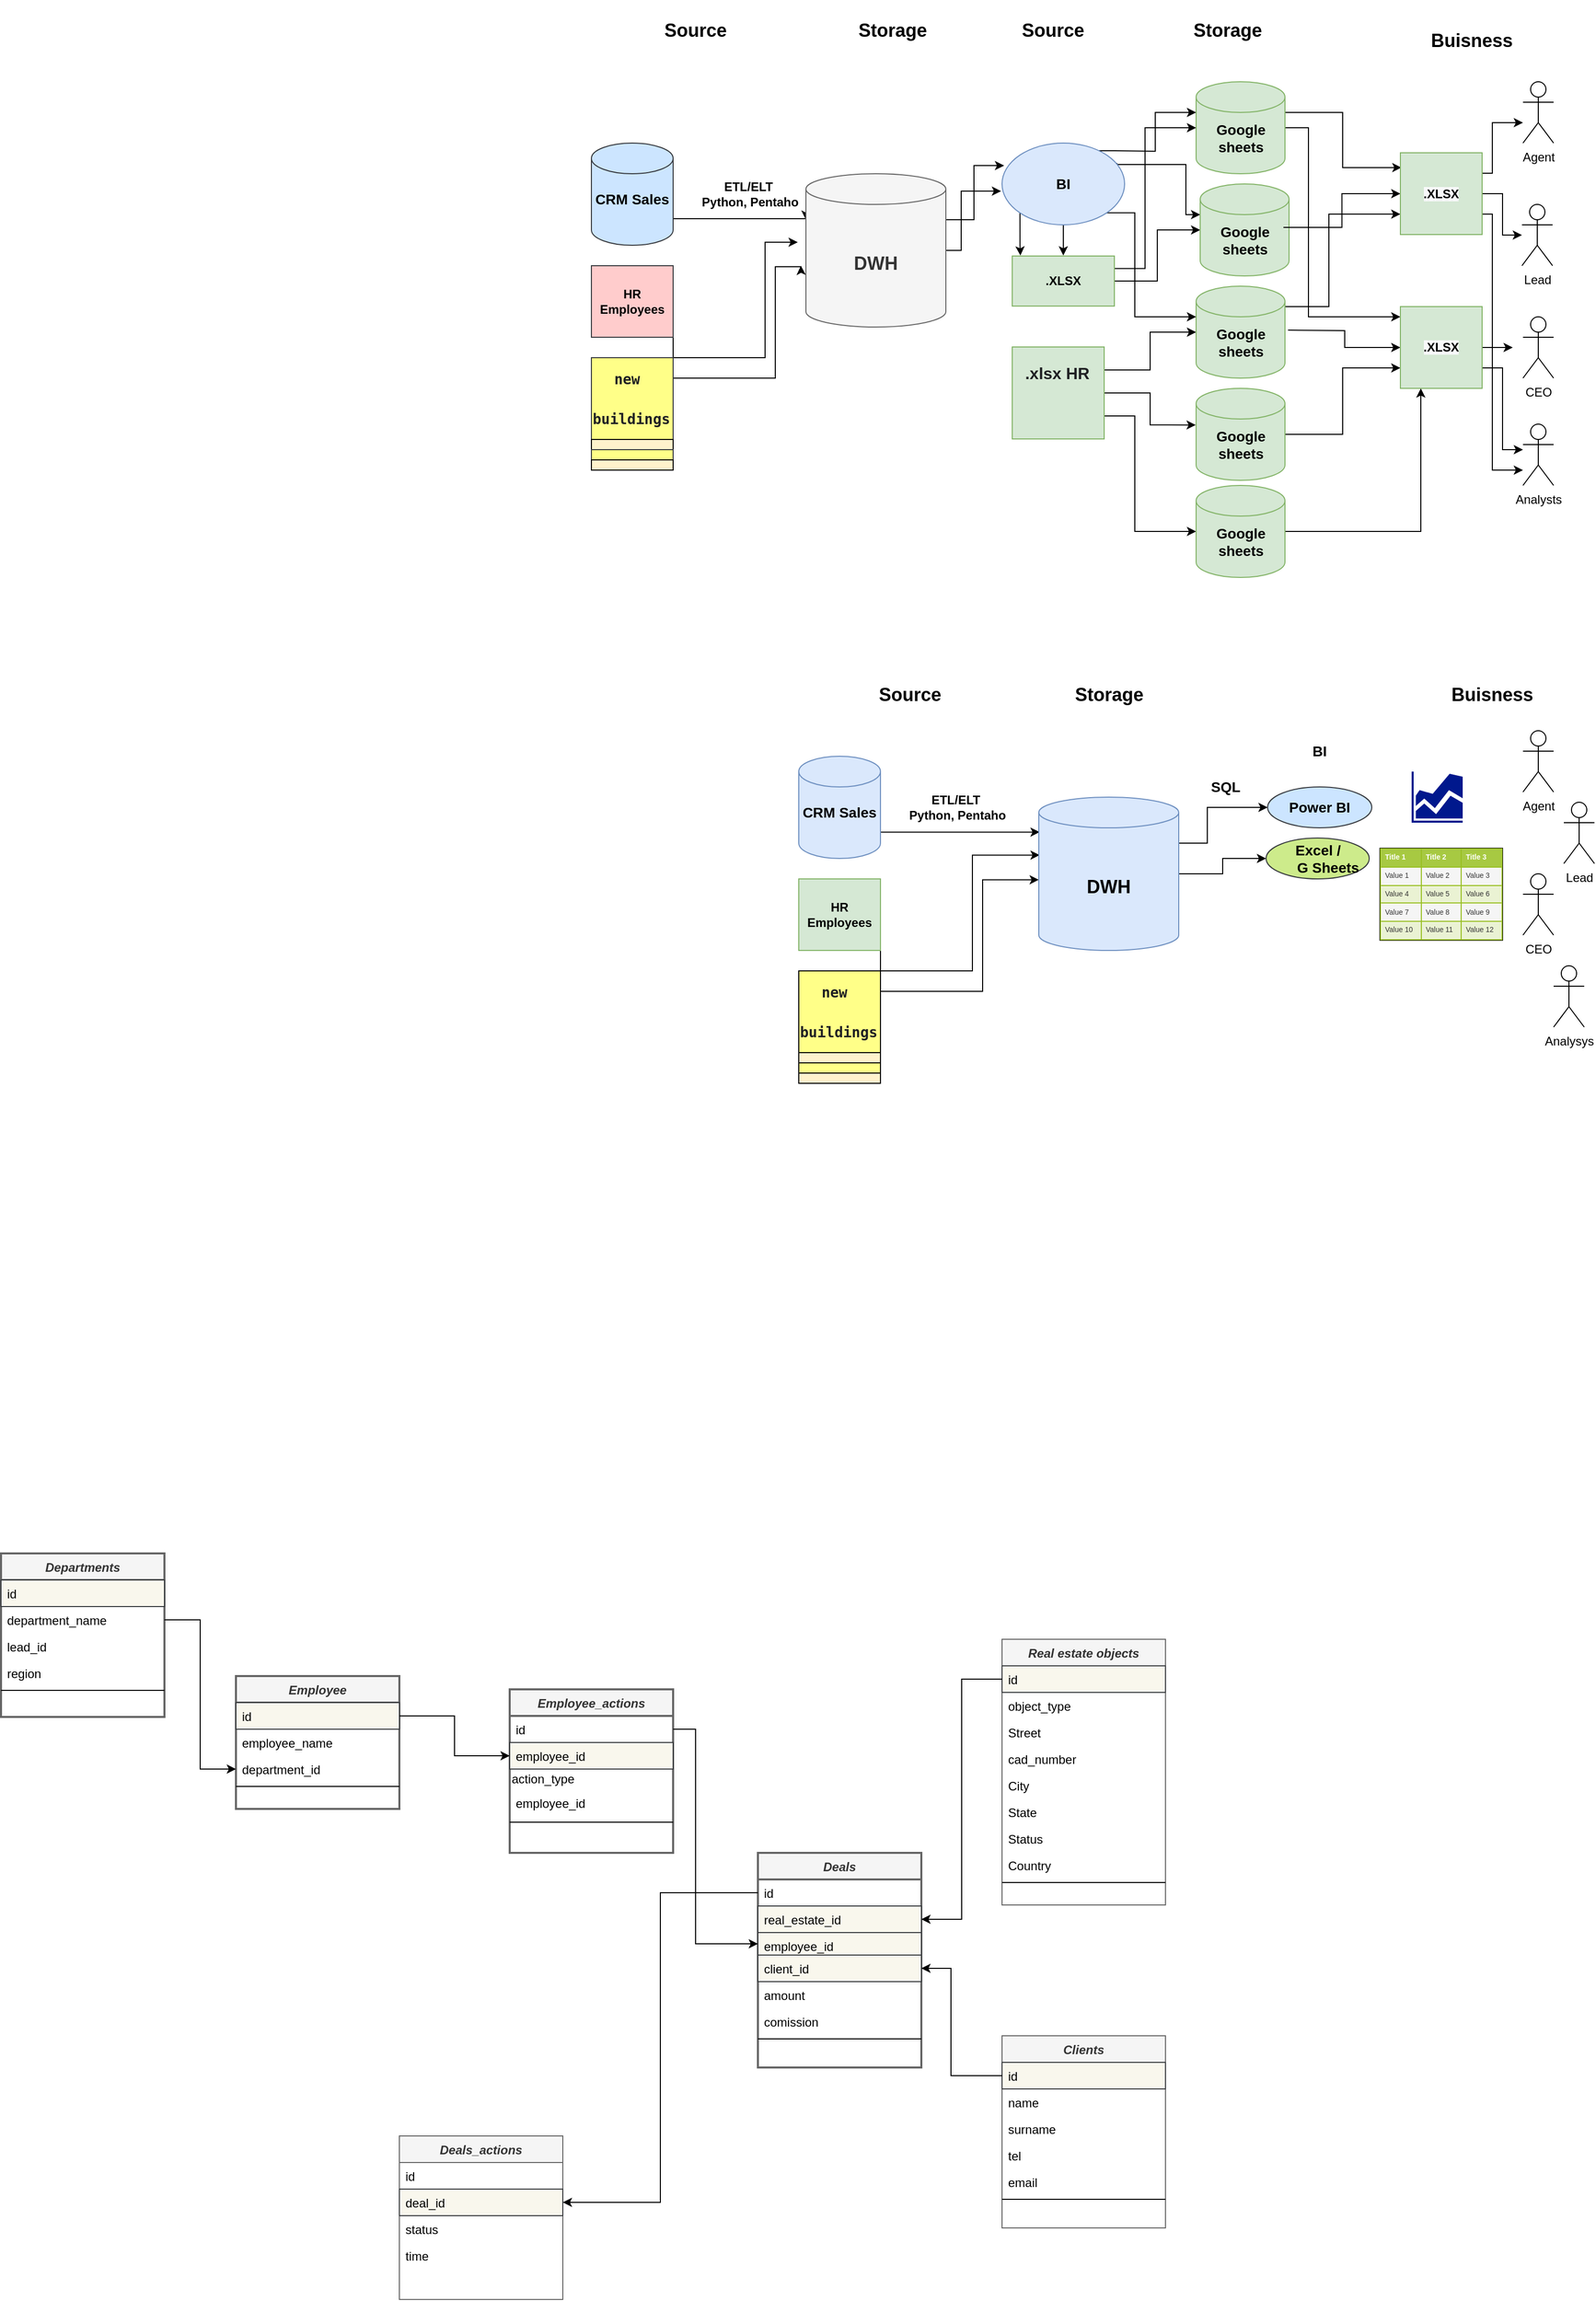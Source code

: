 <mxfile version="14.5.0" type="github">
  <diagram id="C5RBs43oDa-KdzZeNtuy" name="Page-1">
    <mxGraphModel dx="2048" dy="645" grid="1" gridSize="10" guides="1" tooltips="1" connect="1" arrows="1" fold="1" page="1" pageScale="1" pageWidth="827" pageHeight="1169" math="0" shadow="0">
      <root>
        <mxCell id="WIyWlLk6GJQsqaUBKTNV-0" />
        <mxCell id="WIyWlLk6GJQsqaUBKTNV-1" parent="WIyWlLk6GJQsqaUBKTNV-0" />
        <mxCell id="zkfFHV4jXpPFQw0GAbJ--0" value="Deals_actions" style="swimlane;fontStyle=3;align=center;verticalAlign=top;childLayout=stackLayout;horizontal=1;startSize=26;horizontalStack=0;resizeParent=1;resizeLast=0;collapsible=1;marginBottom=0;rounded=0;shadow=0;strokeWidth=1;fillColor=#f5f5f5;strokeColor=#666666;fontColor=#333333;" parent="WIyWlLk6GJQsqaUBKTNV-1" vertex="1">
          <mxGeometry x="-350" y="2110" width="160" height="160" as="geometry">
            <mxRectangle x="230" y="140" width="160" height="26" as="alternateBounds" />
          </mxGeometry>
        </mxCell>
        <mxCell id="zkfFHV4jXpPFQw0GAbJ--1" value="id" style="text;align=left;verticalAlign=top;spacingLeft=4;spacingRight=4;overflow=hidden;rotatable=0;points=[[0,0.5],[1,0.5]];portConstraint=eastwest;" parent="zkfFHV4jXpPFQw0GAbJ--0" vertex="1">
          <mxGeometry y="26" width="160" height="26" as="geometry" />
        </mxCell>
        <mxCell id="oAdYO1nvRudMaTHA6pIa-215" value="deal_id" style="text;align=left;verticalAlign=top;spacingLeft=4;spacingRight=4;overflow=hidden;rotatable=0;points=[[0,0.5],[1,0.5]];portConstraint=eastwest;rounded=0;shadow=0;html=0;fillColor=#f9f7ed;strokeColor=#36393d;" vertex="1" parent="zkfFHV4jXpPFQw0GAbJ--0">
          <mxGeometry y="52" width="160" height="26" as="geometry" />
        </mxCell>
        <mxCell id="oAdYO1nvRudMaTHA6pIa-214" value="status" style="text;align=left;verticalAlign=top;spacingLeft=4;spacingRight=4;overflow=hidden;rotatable=0;points=[[0,0.5],[1,0.5]];portConstraint=eastwest;rounded=0;shadow=0;html=0;" vertex="1" parent="zkfFHV4jXpPFQw0GAbJ--0">
          <mxGeometry y="78" width="160" height="26" as="geometry" />
        </mxCell>
        <mxCell id="oAdYO1nvRudMaTHA6pIa-262" value="time&#xa;" style="text;align=left;verticalAlign=top;spacingLeft=4;spacingRight=4;overflow=hidden;rotatable=0;points=[[0,0.5],[1,0.5]];portConstraint=eastwest;rounded=0;shadow=0;html=0;" vertex="1" parent="zkfFHV4jXpPFQw0GAbJ--0">
          <mxGeometry y="104" width="160" height="26" as="geometry" />
        </mxCell>
        <mxCell id="zkfFHV4jXpPFQw0GAbJ--6" value="Employee" style="swimlane;fontStyle=3;align=center;verticalAlign=top;childLayout=stackLayout;horizontal=1;startSize=26;horizontalStack=0;resizeParent=1;resizeLast=0;collapsible=1;marginBottom=0;rounded=0;shadow=0;strokeWidth=2;fontColor=#333333;fillColor=#f5f5f5;strokeColor=#666666;" parent="WIyWlLk6GJQsqaUBKTNV-1" vertex="1">
          <mxGeometry x="-510" y="1660" width="160" height="130" as="geometry">
            <mxRectangle x="130" y="380" width="160" height="26" as="alternateBounds" />
          </mxGeometry>
        </mxCell>
        <mxCell id="zkfFHV4jXpPFQw0GAbJ--7" value="id" style="text;align=left;verticalAlign=top;spacingLeft=4;spacingRight=4;overflow=hidden;rotatable=0;points=[[0,0.5],[1,0.5]];portConstraint=eastwest;fillColor=#f9f7ed;strokeColor=#36393d;" parent="zkfFHV4jXpPFQw0GAbJ--6" vertex="1">
          <mxGeometry y="26" width="160" height="26" as="geometry" />
        </mxCell>
        <mxCell id="oAdYO1nvRudMaTHA6pIa-188" value="employee_name" style="text;align=left;verticalAlign=top;spacingLeft=4;spacingRight=4;overflow=hidden;rotatable=0;points=[[0,0.5],[1,0.5]];portConstraint=eastwest;rounded=0;shadow=0;html=0;" vertex="1" parent="zkfFHV4jXpPFQw0GAbJ--6">
          <mxGeometry y="52" width="160" height="26" as="geometry" />
        </mxCell>
        <mxCell id="oAdYO1nvRudMaTHA6pIa-190" value="department_id" style="text;align=left;verticalAlign=top;spacingLeft=4;spacingRight=4;overflow=hidden;rotatable=0;points=[[0,0.5],[1,0.5]];portConstraint=eastwest;rounded=0;shadow=0;html=0;" vertex="1" parent="zkfFHV4jXpPFQw0GAbJ--6">
          <mxGeometry y="78" width="160" height="26" as="geometry" />
        </mxCell>
        <mxCell id="zkfFHV4jXpPFQw0GAbJ--9" value="" style="line;html=1;strokeWidth=1;align=left;verticalAlign=middle;spacingTop=-1;spacingLeft=3;spacingRight=3;rotatable=0;labelPosition=right;points=[];portConstraint=eastwest;" parent="zkfFHV4jXpPFQw0GAbJ--6" vertex="1">
          <mxGeometry y="104" width="160" height="8" as="geometry" />
        </mxCell>
        <mxCell id="zkfFHV4jXpPFQw0GAbJ--17" value="Real estate objects" style="swimlane;fontStyle=3;align=center;verticalAlign=top;childLayout=stackLayout;horizontal=1;startSize=26;horizontalStack=0;resizeParent=1;resizeLast=0;collapsible=1;marginBottom=0;rounded=0;shadow=0;strokeWidth=1;fillColor=#f5f5f5;strokeColor=#666666;fontColor=#333333;" parent="WIyWlLk6GJQsqaUBKTNV-1" vertex="1">
          <mxGeometry x="240" y="1624" width="160" height="260" as="geometry">
            <mxRectangle x="550" y="140" width="160" height="26" as="alternateBounds" />
          </mxGeometry>
        </mxCell>
        <mxCell id="oAdYO1nvRudMaTHA6pIa-205" value="id" style="text;align=left;verticalAlign=top;spacingLeft=4;spacingRight=4;overflow=hidden;rotatable=0;points=[[0,0.5],[1,0.5]];portConstraint=eastwest;rounded=0;shadow=0;html=0;fillColor=#f9f7ed;strokeColor=#36393d;" vertex="1" parent="zkfFHV4jXpPFQw0GAbJ--17">
          <mxGeometry y="26" width="160" height="26" as="geometry" />
        </mxCell>
        <mxCell id="oAdYO1nvRudMaTHA6pIa-206" value="object_type" style="text;align=left;verticalAlign=top;spacingLeft=4;spacingRight=4;overflow=hidden;rotatable=0;points=[[0,0.5],[1,0.5]];portConstraint=eastwest;rounded=0;shadow=0;html=0;" vertex="1" parent="zkfFHV4jXpPFQw0GAbJ--17">
          <mxGeometry y="52" width="160" height="26" as="geometry" />
        </mxCell>
        <mxCell id="zkfFHV4jXpPFQw0GAbJ--18" value="Street" style="text;align=left;verticalAlign=top;spacingLeft=4;spacingRight=4;overflow=hidden;rotatable=0;points=[[0,0.5],[1,0.5]];portConstraint=eastwest;" parent="zkfFHV4jXpPFQw0GAbJ--17" vertex="1">
          <mxGeometry y="78" width="160" height="26" as="geometry" />
        </mxCell>
        <mxCell id="oAdYO1nvRudMaTHA6pIa-207" value="cad_number" style="text;align=left;verticalAlign=top;spacingLeft=4;spacingRight=4;overflow=hidden;rotatable=0;points=[[0,0.5],[1,0.5]];portConstraint=eastwest;rounded=0;shadow=0;html=0;" vertex="1" parent="zkfFHV4jXpPFQw0GAbJ--17">
          <mxGeometry y="104" width="160" height="26" as="geometry" />
        </mxCell>
        <mxCell id="zkfFHV4jXpPFQw0GAbJ--19" value="City" style="text;align=left;verticalAlign=top;spacingLeft=4;spacingRight=4;overflow=hidden;rotatable=0;points=[[0,0.5],[1,0.5]];portConstraint=eastwest;rounded=0;shadow=0;html=0;" parent="zkfFHV4jXpPFQw0GAbJ--17" vertex="1">
          <mxGeometry y="130" width="160" height="26" as="geometry" />
        </mxCell>
        <mxCell id="zkfFHV4jXpPFQw0GAbJ--20" value="State" style="text;align=left;verticalAlign=top;spacingLeft=4;spacingRight=4;overflow=hidden;rotatable=0;points=[[0,0.5],[1,0.5]];portConstraint=eastwest;rounded=0;shadow=0;html=0;" parent="zkfFHV4jXpPFQw0GAbJ--17" vertex="1">
          <mxGeometry y="156" width="160" height="26" as="geometry" />
        </mxCell>
        <mxCell id="oAdYO1nvRudMaTHA6pIa-261" value="Status" style="text;align=left;verticalAlign=top;spacingLeft=4;spacingRight=4;overflow=hidden;rotatable=0;points=[[0,0.5],[1,0.5]];portConstraint=eastwest;rounded=0;shadow=0;html=0;" vertex="1" parent="zkfFHV4jXpPFQw0GAbJ--17">
          <mxGeometry y="182" width="160" height="26" as="geometry" />
        </mxCell>
        <mxCell id="zkfFHV4jXpPFQw0GAbJ--22" value="Country" style="text;align=left;verticalAlign=top;spacingLeft=4;spacingRight=4;overflow=hidden;rotatable=0;points=[[0,0.5],[1,0.5]];portConstraint=eastwest;rounded=0;shadow=0;html=0;" parent="zkfFHV4jXpPFQw0GAbJ--17" vertex="1">
          <mxGeometry y="208" width="160" height="26" as="geometry" />
        </mxCell>
        <mxCell id="zkfFHV4jXpPFQw0GAbJ--23" value="" style="line;html=1;strokeWidth=1;align=left;verticalAlign=middle;spacingTop=-1;spacingLeft=3;spacingRight=3;rotatable=0;labelPosition=right;points=[];portConstraint=eastwest;" parent="zkfFHV4jXpPFQw0GAbJ--17" vertex="1">
          <mxGeometry y="234" width="160" height="8" as="geometry" />
        </mxCell>
        <mxCell id="oAdYO1nvRudMaTHA6pIa-0" value="&lt;font style=&quot;font-size: 18px&quot;&gt;&lt;b&gt;Source&lt;/b&gt;&lt;/font&gt;" style="text;html=1;strokeColor=none;fillColor=none;align=center;verticalAlign=middle;whiteSpace=wrap;rounded=0;" vertex="1" parent="WIyWlLk6GJQsqaUBKTNV-1">
          <mxGeometry x="-120" y="20" width="120" height="60" as="geometry" />
        </mxCell>
        <mxCell id="oAdYO1nvRudMaTHA6pIa-1" value="&lt;font style=&quot;font-size: 18px&quot;&gt;&lt;b&gt;Storage&lt;/b&gt;&lt;/font&gt;" style="text;html=1;strokeColor=none;fillColor=none;align=center;verticalAlign=middle;whiteSpace=wrap;rounded=0;" vertex="1" parent="WIyWlLk6GJQsqaUBKTNV-1">
          <mxGeometry x="73" y="20" width="120" height="60" as="geometry" />
        </mxCell>
        <mxCell id="oAdYO1nvRudMaTHA6pIa-2" value="&lt;font style=&quot;font-size: 18px&quot;&gt;&lt;b&gt;Buisness&lt;/b&gt;&lt;/font&gt;" style="text;html=1;strokeColor=none;fillColor=none;align=center;verticalAlign=middle;whiteSpace=wrap;rounded=0;" vertex="1" parent="WIyWlLk6GJQsqaUBKTNV-1">
          <mxGeometry x="640" y="30" width="120" height="60" as="geometry" />
        </mxCell>
        <mxCell id="oAdYO1nvRudMaTHA6pIa-55" style="edgeStyle=orthogonalEdgeStyle;rounded=0;orthogonalLoop=1;jettySize=auto;html=1;exitX=1;exitY=0;exitDx=0;exitDy=30;exitPerimeter=0;entryX=0.013;entryY=0.181;entryDx=0;entryDy=0;entryPerimeter=0;endArrow=classic;endFill=1;" edge="1" parent="WIyWlLk6GJQsqaUBKTNV-1" source="oAdYO1nvRudMaTHA6pIa-3" target="oAdYO1nvRudMaTHA6pIa-27">
          <mxGeometry relative="1" as="geometry" />
        </mxCell>
        <mxCell id="oAdYO1nvRudMaTHA6pIa-56" style="edgeStyle=orthogonalEdgeStyle;rounded=0;orthogonalLoop=1;jettySize=auto;html=1;exitX=1;exitY=0.5;exitDx=0;exitDy=0;exitPerimeter=0;entryX=0;entryY=0.125;entryDx=0;entryDy=0;endArrow=classic;endFill=1;entryPerimeter=0;" edge="1" parent="WIyWlLk6GJQsqaUBKTNV-1" source="oAdYO1nvRudMaTHA6pIa-3" target="oAdYO1nvRudMaTHA6pIa-29">
          <mxGeometry relative="1" as="geometry">
            <Array as="points">
              <mxPoint x="540" y="145" />
              <mxPoint x="540" y="330" />
            </Array>
          </mxGeometry>
        </mxCell>
        <mxCell id="oAdYO1nvRudMaTHA6pIa-3" value="" style="shape=cylinder3;whiteSpace=wrap;html=1;boundedLbl=1;backgroundOutline=1;size=15;fillColor=#d5e8d4;strokeColor=#82b366;" vertex="1" parent="WIyWlLk6GJQsqaUBKTNV-1">
          <mxGeometry x="430" y="100" width="87" height="90" as="geometry" />
        </mxCell>
        <mxCell id="oAdYO1nvRudMaTHA6pIa-4" value="&lt;b&gt;&lt;font style=&quot;font-size: 14px&quot;&gt;Google sheets&lt;br&gt;&lt;/font&gt;&lt;/b&gt;" style="text;html=1;strokeColor=none;fillColor=none;align=center;verticalAlign=middle;whiteSpace=wrap;rounded=0;" vertex="1" parent="WIyWlLk6GJQsqaUBKTNV-1">
          <mxGeometry x="435.5" y="130" width="76" height="50" as="geometry" />
        </mxCell>
        <mxCell id="oAdYO1nvRudMaTHA6pIa-131" style="edgeStyle=orthogonalEdgeStyle;rounded=0;orthogonalLoop=1;jettySize=auto;html=1;exitX=1;exitY=0.25;exitDx=0;exitDy=0;entryX=0;entryY=0.5;entryDx=0;entryDy=0;entryPerimeter=0;endArrow=classic;endFill=1;" edge="1" parent="WIyWlLk6GJQsqaUBKTNV-1" source="oAdYO1nvRudMaTHA6pIa-6" target="oAdYO1nvRudMaTHA6pIa-21">
          <mxGeometry relative="1" as="geometry" />
        </mxCell>
        <mxCell id="oAdYO1nvRudMaTHA6pIa-132" style="edgeStyle=orthogonalEdgeStyle;rounded=0;orthogonalLoop=1;jettySize=auto;html=1;exitX=1;exitY=0.5;exitDx=0;exitDy=0;entryX=-0.004;entryY=0.398;entryDx=0;entryDy=0;entryPerimeter=0;endArrow=classic;endFill=1;" edge="1" parent="WIyWlLk6GJQsqaUBKTNV-1" source="oAdYO1nvRudMaTHA6pIa-6" target="oAdYO1nvRudMaTHA6pIa-23">
          <mxGeometry relative="1" as="geometry" />
        </mxCell>
        <mxCell id="oAdYO1nvRudMaTHA6pIa-133" style="edgeStyle=orthogonalEdgeStyle;rounded=0;orthogonalLoop=1;jettySize=auto;html=1;exitX=1;exitY=0.75;exitDx=0;exitDy=0;entryX=0;entryY=0.5;entryDx=0;entryDy=0;entryPerimeter=0;endArrow=classic;endFill=1;" edge="1" parent="WIyWlLk6GJQsqaUBKTNV-1" source="oAdYO1nvRudMaTHA6pIa-6" target="oAdYO1nvRudMaTHA6pIa-25">
          <mxGeometry relative="1" as="geometry">
            <Array as="points">
              <mxPoint x="370" y="427" />
              <mxPoint x="370" y="540" />
            </Array>
          </mxGeometry>
        </mxCell>
        <mxCell id="oAdYO1nvRudMaTHA6pIa-6" value="&lt;pre class=&quot;tw-data-text tw-text-large XcVN5d tw-ta&quot; id=&quot;tw-target-text&quot; dir=&quot;ltr&quot; style=&quot;line-height: 36px ; border: none ; padding: 2px 0.14em 2px 0px ; position: relative ; margin-top: -2px ; margin-bottom: -2px ; resize: none ; overflow: hidden ; width: 270px ; overflow-wrap: break-word ; color: rgb(32 , 33 , 36)&quot;&gt;&lt;font face=&quot;Helvetica&quot; size=&quot;3&quot;&gt;&lt;span style=&quot;white-space: normal&quot;&gt;&lt;b&gt;.xlsx HR&lt;/b&gt;&lt;/span&gt;&lt;/font&gt;&lt;/pre&gt;&lt;pre class=&quot;tw-data-text tw-text-large XcVN5d tw-ta&quot; id=&quot;tw-target-text&quot; dir=&quot;ltr&quot; style=&quot;line-height: 36px ; border: none ; padding: 2px 0.14em 2px 0px ; position: relative ; margin-top: -2px ; margin-bottom: -2px ; resize: none ; overflow: hidden ; width: 270px ; overflow-wrap: break-word ; color: rgb(32 , 33 , 36)&quot;&gt;&lt;font face=&quot;Helvetica&quot; size=&quot;3&quot;&gt;&lt;span style=&quot;white-space: normal&quot;&gt;&lt;b&gt;&lt;br&gt;&lt;/b&gt;&lt;/span&gt;&lt;/font&gt;&lt;/pre&gt;" style="whiteSpace=wrap;html=1;aspect=fixed;align=center;fillColor=#d5e8d4;strokeColor=#82b366;" vertex="1" parent="WIyWlLk6GJQsqaUBKTNV-1">
          <mxGeometry x="250" y="359.5" width="90" height="90" as="geometry" />
        </mxCell>
        <mxCell id="oAdYO1nvRudMaTHA6pIa-42" style="edgeStyle=orthogonalEdgeStyle;rounded=0;orthogonalLoop=1;jettySize=auto;html=1;exitX=0.775;exitY=0.094;exitDx=0;exitDy=0;entryX=0;entryY=0;entryDx=0;entryDy=30;entryPerimeter=0;exitPerimeter=0;" edge="1" parent="WIyWlLk6GJQsqaUBKTNV-1" source="oAdYO1nvRudMaTHA6pIa-134" target="oAdYO1nvRudMaTHA6pIa-3">
          <mxGeometry relative="1" as="geometry">
            <mxPoint x="350" y="184.25" as="sourcePoint" />
            <Array as="points">
              <mxPoint x="350" y="168" />
              <mxPoint x="390" y="168" />
              <mxPoint x="390" y="130" />
            </Array>
          </mxGeometry>
        </mxCell>
        <mxCell id="oAdYO1nvRudMaTHA6pIa-47" style="edgeStyle=orthogonalEdgeStyle;rounded=0;orthogonalLoop=1;jettySize=auto;html=1;exitX=0.938;exitY=0.245;exitDx=0;exitDy=0;entryX=0;entryY=0;entryDx=0;entryDy=30;entryPerimeter=0;endArrow=classic;endFill=1;exitPerimeter=0;" edge="1" parent="WIyWlLk6GJQsqaUBKTNV-1" source="oAdYO1nvRudMaTHA6pIa-134" target="oAdYO1nvRudMaTHA6pIa-19">
          <mxGeometry relative="1" as="geometry">
            <mxPoint x="350" y="199" as="sourcePoint" />
            <Array as="points">
              <mxPoint x="353" y="181" />
              <mxPoint x="420" y="181" />
              <mxPoint x="420" y="230" />
            </Array>
          </mxGeometry>
        </mxCell>
        <mxCell id="oAdYO1nvRudMaTHA6pIa-43" style="edgeStyle=orthogonalEdgeStyle;rounded=0;orthogonalLoop=1;jettySize=auto;html=1;exitX=1;exitY=0.25;exitDx=0;exitDy=0;entryX=0;entryY=0.5;entryDx=0;entryDy=0;entryPerimeter=0;" edge="1" parent="WIyWlLk6GJQsqaUBKTNV-1" source="oAdYO1nvRudMaTHA6pIa-8" target="oAdYO1nvRudMaTHA6pIa-3">
          <mxGeometry relative="1" as="geometry">
            <Array as="points">
              <mxPoint x="380" y="283" />
              <mxPoint x="380" y="145" />
            </Array>
          </mxGeometry>
        </mxCell>
        <mxCell id="oAdYO1nvRudMaTHA6pIa-130" style="edgeStyle=orthogonalEdgeStyle;rounded=0;orthogonalLoop=1;jettySize=auto;html=1;exitX=1;exitY=0.5;exitDx=0;exitDy=0;entryX=0;entryY=0.5;entryDx=0;entryDy=0;entryPerimeter=0;endArrow=classic;endFill=1;" edge="1" parent="WIyWlLk6GJQsqaUBKTNV-1" source="oAdYO1nvRudMaTHA6pIa-8" target="oAdYO1nvRudMaTHA6pIa-19">
          <mxGeometry relative="1" as="geometry" />
        </mxCell>
        <mxCell id="oAdYO1nvRudMaTHA6pIa-8" value="&lt;b&gt;.XLSX&lt;/b&gt;" style="rounded=0;whiteSpace=wrap;html=1;fillColor=#d5e8d4;strokeColor=#82b366;" vertex="1" parent="WIyWlLk6GJQsqaUBKTNV-1">
          <mxGeometry x="250" y="270.5" width="100" height="49" as="geometry" />
        </mxCell>
        <mxCell id="oAdYO1nvRudMaTHA6pIa-19" value="" style="shape=cylinder3;whiteSpace=wrap;html=1;boundedLbl=1;backgroundOutline=1;size=15;fillColor=#d5e8d4;strokeColor=#82b366;" vertex="1" parent="WIyWlLk6GJQsqaUBKTNV-1">
          <mxGeometry x="434" y="200" width="87" height="90" as="geometry" />
        </mxCell>
        <mxCell id="oAdYO1nvRudMaTHA6pIa-57" style="edgeStyle=orthogonalEdgeStyle;rounded=0;orthogonalLoop=1;jettySize=auto;html=1;exitX=1;exitY=0.25;exitDx=0;exitDy=0;entryX=0;entryY=0.5;entryDx=0;entryDy=0;endArrow=classic;endFill=1;" edge="1" parent="WIyWlLk6GJQsqaUBKTNV-1" source="oAdYO1nvRudMaTHA6pIa-20" target="oAdYO1nvRudMaTHA6pIa-27">
          <mxGeometry relative="1" as="geometry" />
        </mxCell>
        <mxCell id="oAdYO1nvRudMaTHA6pIa-20" value="&lt;b&gt;&lt;font style=&quot;font-size: 14px&quot;&gt;Google sheets&lt;br&gt;&lt;/font&gt;&lt;/b&gt;" style="text;html=1;strokeColor=none;fillColor=none;align=center;verticalAlign=middle;whiteSpace=wrap;rounded=0;" vertex="1" parent="WIyWlLk6GJQsqaUBKTNV-1">
          <mxGeometry x="439.5" y="230" width="76" height="50" as="geometry" />
        </mxCell>
        <mxCell id="oAdYO1nvRudMaTHA6pIa-59" style="edgeStyle=orthogonalEdgeStyle;rounded=0;orthogonalLoop=1;jettySize=auto;html=1;exitX=1;exitY=0;exitDx=0;exitDy=30;exitPerimeter=0;entryX=0;entryY=0.75;entryDx=0;entryDy=0;endArrow=classic;endFill=1;" edge="1" parent="WIyWlLk6GJQsqaUBKTNV-1" source="oAdYO1nvRudMaTHA6pIa-21" target="oAdYO1nvRudMaTHA6pIa-27">
          <mxGeometry relative="1" as="geometry">
            <Array as="points">
              <mxPoint x="517" y="320" />
              <mxPoint x="560" y="320" />
              <mxPoint x="560" y="230" />
            </Array>
          </mxGeometry>
        </mxCell>
        <mxCell id="oAdYO1nvRudMaTHA6pIa-21" value="" style="shape=cylinder3;whiteSpace=wrap;html=1;boundedLbl=1;backgroundOutline=1;size=15;fillColor=#d5e8d4;strokeColor=#82b366;" vertex="1" parent="WIyWlLk6GJQsqaUBKTNV-1">
          <mxGeometry x="430" y="300" width="87" height="90" as="geometry" />
        </mxCell>
        <mxCell id="oAdYO1nvRudMaTHA6pIa-58" style="edgeStyle=orthogonalEdgeStyle;rounded=0;orthogonalLoop=1;jettySize=auto;html=1;entryX=0;entryY=0.5;entryDx=0;entryDy=0;endArrow=classic;endFill=1;" edge="1" parent="WIyWlLk6GJQsqaUBKTNV-1" target="oAdYO1nvRudMaTHA6pIa-29">
          <mxGeometry relative="1" as="geometry">
            <mxPoint x="520" y="343" as="sourcePoint" />
          </mxGeometry>
        </mxCell>
        <mxCell id="oAdYO1nvRudMaTHA6pIa-22" value="&lt;b&gt;&lt;font style=&quot;font-size: 14px&quot;&gt;Google sheets&lt;br&gt;&lt;/font&gt;&lt;/b&gt;" style="text;html=1;strokeColor=none;fillColor=none;align=center;verticalAlign=middle;whiteSpace=wrap;rounded=0;" vertex="1" parent="WIyWlLk6GJQsqaUBKTNV-1">
          <mxGeometry x="435.5" y="330" width="76" height="50" as="geometry" />
        </mxCell>
        <mxCell id="oAdYO1nvRudMaTHA6pIa-60" style="edgeStyle=orthogonalEdgeStyle;rounded=0;orthogonalLoop=1;jettySize=auto;html=1;exitX=1;exitY=0.5;exitDx=0;exitDy=0;exitPerimeter=0;entryX=0;entryY=0.75;entryDx=0;entryDy=0;endArrow=classic;endFill=1;" edge="1" parent="WIyWlLk6GJQsqaUBKTNV-1" source="oAdYO1nvRudMaTHA6pIa-23" target="oAdYO1nvRudMaTHA6pIa-29">
          <mxGeometry relative="1" as="geometry" />
        </mxCell>
        <mxCell id="oAdYO1nvRudMaTHA6pIa-23" value="" style="shape=cylinder3;whiteSpace=wrap;html=1;boundedLbl=1;backgroundOutline=1;size=15;fillColor=#d5e8d4;strokeColor=#82b366;" vertex="1" parent="WIyWlLk6GJQsqaUBKTNV-1">
          <mxGeometry x="430" y="400" width="87" height="90" as="geometry" />
        </mxCell>
        <mxCell id="oAdYO1nvRudMaTHA6pIa-24" value="&lt;b&gt;&lt;font style=&quot;font-size: 14px&quot;&gt;Google sheets&lt;br&gt;&lt;/font&gt;&lt;/b&gt;" style="text;html=1;strokeColor=none;fillColor=none;align=center;verticalAlign=middle;whiteSpace=wrap;rounded=0;" vertex="1" parent="WIyWlLk6GJQsqaUBKTNV-1">
          <mxGeometry x="435.5" y="430" width="76" height="50" as="geometry" />
        </mxCell>
        <mxCell id="oAdYO1nvRudMaTHA6pIa-61" style="edgeStyle=orthogonalEdgeStyle;rounded=0;orthogonalLoop=1;jettySize=auto;html=1;exitX=1;exitY=0.5;exitDx=0;exitDy=0;exitPerimeter=0;entryX=0.25;entryY=1;entryDx=0;entryDy=0;endArrow=classic;endFill=1;" edge="1" parent="WIyWlLk6GJQsqaUBKTNV-1" source="oAdYO1nvRudMaTHA6pIa-25" target="oAdYO1nvRudMaTHA6pIa-29">
          <mxGeometry relative="1" as="geometry" />
        </mxCell>
        <mxCell id="oAdYO1nvRudMaTHA6pIa-25" value="" style="shape=cylinder3;whiteSpace=wrap;html=1;boundedLbl=1;backgroundOutline=1;size=15;fillColor=#d5e8d4;strokeColor=#82b366;" vertex="1" parent="WIyWlLk6GJQsqaUBKTNV-1">
          <mxGeometry x="430" y="495" width="87" height="90" as="geometry" />
        </mxCell>
        <mxCell id="oAdYO1nvRudMaTHA6pIa-26" value="&lt;b&gt;&lt;font style=&quot;font-size: 14px&quot;&gt;Google sheets&lt;br&gt;&lt;/font&gt;&lt;/b&gt;" style="text;html=1;strokeColor=none;fillColor=none;align=center;verticalAlign=middle;whiteSpace=wrap;rounded=0;" vertex="1" parent="WIyWlLk6GJQsqaUBKTNV-1">
          <mxGeometry x="435.5" y="525" width="76" height="50" as="geometry" />
        </mxCell>
        <mxCell id="oAdYO1nvRudMaTHA6pIa-81" style="edgeStyle=orthogonalEdgeStyle;rounded=0;orthogonalLoop=1;jettySize=auto;html=1;exitX=1;exitY=0.25;exitDx=0;exitDy=0;endArrow=classic;endFill=1;" edge="1" parent="WIyWlLk6GJQsqaUBKTNV-1" source="oAdYO1nvRudMaTHA6pIa-27" target="oAdYO1nvRudMaTHA6pIa-78">
          <mxGeometry relative="1" as="geometry">
            <Array as="points">
              <mxPoint x="720" y="190" />
              <mxPoint x="720" y="140" />
            </Array>
          </mxGeometry>
        </mxCell>
        <mxCell id="oAdYO1nvRudMaTHA6pIa-82" style="edgeStyle=orthogonalEdgeStyle;rounded=0;orthogonalLoop=1;jettySize=auto;html=1;exitX=1;exitY=0.5;exitDx=0;exitDy=0;endArrow=classic;endFill=1;" edge="1" parent="WIyWlLk6GJQsqaUBKTNV-1" source="oAdYO1nvRudMaTHA6pIa-27" target="oAdYO1nvRudMaTHA6pIa-79">
          <mxGeometry relative="1" as="geometry" />
        </mxCell>
        <mxCell id="oAdYO1nvRudMaTHA6pIa-91" style="edgeStyle=orthogonalEdgeStyle;rounded=0;orthogonalLoop=1;jettySize=auto;html=1;exitX=1;exitY=0.75;exitDx=0;exitDy=0;endArrow=classic;endFill=1;" edge="1" parent="WIyWlLk6GJQsqaUBKTNV-1" source="oAdYO1nvRudMaTHA6pIa-27" target="oAdYO1nvRudMaTHA6pIa-89">
          <mxGeometry relative="1" as="geometry">
            <Array as="points">
              <mxPoint x="720" y="230" />
              <mxPoint x="720" y="480" />
            </Array>
          </mxGeometry>
        </mxCell>
        <mxCell id="oAdYO1nvRudMaTHA6pIa-27" value="&#xa;&#xa;&lt;b style=&quot;color: rgb(0, 0, 0); font-family: helvetica; font-size: 12px; font-style: normal; letter-spacing: normal; text-align: center; text-indent: 0px; text-transform: none; word-spacing: 0px; background-color: rgb(248, 249, 250);&quot;&gt;.XLSX&lt;/b&gt;&#xa;&#xa;" style="whiteSpace=wrap;html=1;aspect=fixed;strokeColor=#82b366;fillColor=#d5e8d4;" vertex="1" parent="WIyWlLk6GJQsqaUBKTNV-1">
          <mxGeometry x="630" y="169.5" width="80" height="80" as="geometry" />
        </mxCell>
        <mxCell id="oAdYO1nvRudMaTHA6pIa-83" style="edgeStyle=orthogonalEdgeStyle;rounded=0;orthogonalLoop=1;jettySize=auto;html=1;exitX=1;exitY=0.5;exitDx=0;exitDy=0;endArrow=classic;endFill=1;" edge="1" parent="WIyWlLk6GJQsqaUBKTNV-1" source="oAdYO1nvRudMaTHA6pIa-29">
          <mxGeometry relative="1" as="geometry">
            <mxPoint x="740.0" y="360.471" as="targetPoint" />
          </mxGeometry>
        </mxCell>
        <mxCell id="oAdYO1nvRudMaTHA6pIa-88" style="edgeStyle=orthogonalEdgeStyle;rounded=0;orthogonalLoop=1;jettySize=auto;html=1;exitX=1;exitY=0.75;exitDx=0;exitDy=0;endArrow=classic;endFill=1;" edge="1" parent="WIyWlLk6GJQsqaUBKTNV-1" source="oAdYO1nvRudMaTHA6pIa-29" target="oAdYO1nvRudMaTHA6pIa-89">
          <mxGeometry relative="1" as="geometry">
            <mxPoint x="740" y="460" as="targetPoint" />
            <Array as="points">
              <mxPoint x="730" y="380" />
              <mxPoint x="730" y="460" />
            </Array>
          </mxGeometry>
        </mxCell>
        <mxCell id="oAdYO1nvRudMaTHA6pIa-29" value="&#xa;&#xa;&lt;b style=&quot;color: rgb(0, 0, 0); font-family: helvetica; font-size: 12px; font-style: normal; letter-spacing: normal; text-align: center; text-indent: 0px; text-transform: none; word-spacing: 0px; background-color: rgb(248, 249, 250);&quot;&gt;.XLSX&lt;/b&gt;&#xa;&#xa;" style="whiteSpace=wrap;html=1;aspect=fixed;fillColor=#d5e8d4;strokeColor=#82b366;" vertex="1" parent="WIyWlLk6GJQsqaUBKTNV-1">
          <mxGeometry x="630" y="320" width="80" height="80" as="geometry" />
        </mxCell>
        <mxCell id="oAdYO1nvRudMaTHA6pIa-101" style="edgeStyle=orthogonalEdgeStyle;rounded=0;orthogonalLoop=1;jettySize=auto;html=1;exitX=1;exitY=0;exitDx=0;exitDy=32.5;exitPerimeter=0;entryX=0.006;entryY=0.228;entryDx=0;entryDy=0;entryPerimeter=0;endArrow=classic;endFill=1;" edge="1" parent="WIyWlLk6GJQsqaUBKTNV-1" source="oAdYO1nvRudMaTHA6pIa-62" target="oAdYO1nvRudMaTHA6pIa-77">
          <mxGeometry relative="1" as="geometry">
            <Array as="points">
              <mxPoint x="121" y="834" />
            </Array>
          </mxGeometry>
        </mxCell>
        <mxCell id="oAdYO1nvRudMaTHA6pIa-62" value="&lt;font style=&quot;font-size: 14px&quot;&gt;&lt;b&gt;CRM Sales&lt;br&gt;&lt;br&gt;&lt;/b&gt;&lt;/font&gt;" style="shape=cylinder3;whiteSpace=wrap;html=1;boundedLbl=1;backgroundOutline=1;size=15;fillColor=#dae8fc;strokeColor=#6c8ebf;" vertex="1" parent="WIyWlLk6GJQsqaUBKTNV-1">
          <mxGeometry x="41" y="760" width="80" height="100" as="geometry" />
        </mxCell>
        <mxCell id="oAdYO1nvRudMaTHA6pIa-102" style="edgeStyle=orthogonalEdgeStyle;rounded=0;orthogonalLoop=1;jettySize=auto;html=1;exitX=1;exitY=0.25;exitDx=0;exitDy=0;entryX=0.006;entryY=0.378;entryDx=0;entryDy=0;entryPerimeter=0;endArrow=classic;endFill=1;" edge="1" parent="WIyWlLk6GJQsqaUBKTNV-1" source="oAdYO1nvRudMaTHA6pIa-63" target="oAdYO1nvRudMaTHA6pIa-77">
          <mxGeometry relative="1" as="geometry">
            <Array as="points">
              <mxPoint x="121" y="970" />
              <mxPoint x="211" y="970" />
              <mxPoint x="211" y="857" />
            </Array>
          </mxGeometry>
        </mxCell>
        <mxCell id="oAdYO1nvRudMaTHA6pIa-63" value="&lt;b&gt;HR Employees&lt;/b&gt;" style="rounded=0;whiteSpace=wrap;html=1;fillColor=#d5e8d4;strokeColor=#82b366;" vertex="1" parent="WIyWlLk6GJQsqaUBKTNV-1">
          <mxGeometry x="41" y="880" width="80" height="70" as="geometry" />
        </mxCell>
        <mxCell id="oAdYO1nvRudMaTHA6pIa-103" style="edgeStyle=orthogonalEdgeStyle;rounded=0;orthogonalLoop=1;jettySize=auto;html=1;exitX=1;exitY=0.25;exitDx=0;exitDy=0;entryX=0;entryY=0.539;entryDx=0;entryDy=0;entryPerimeter=0;endArrow=classic;endFill=1;" edge="1" parent="WIyWlLk6GJQsqaUBKTNV-1" source="oAdYO1nvRudMaTHA6pIa-64" target="oAdYO1nvRudMaTHA6pIa-77">
          <mxGeometry relative="1" as="geometry">
            <Array as="points">
              <mxPoint x="221" y="990" />
              <mxPoint x="221" y="881" />
            </Array>
          </mxGeometry>
        </mxCell>
        <mxCell id="oAdYO1nvRudMaTHA6pIa-64" value="&lt;pre class=&quot;tw-data-text tw-text-large XcVN5d tw-ta&quot; id=&quot;tw-target-text&quot; dir=&quot;ltr&quot; style=&quot;line-height: 36px ; border: none ; padding: 2px 0.14em 2px 0px ; position: relative ; margin-top: -2px ; margin-bottom: -2px ; resize: none ; overflow: hidden ; width: 270px ; overflow-wrap: break-word ; color: rgb(32 , 33 , 36)&quot;&gt;&lt;span lang=&quot;en&quot;&gt;&lt;font style=&quot;font-size: 14px&quot;&gt;&lt;b&gt;new &lt;/b&gt;&lt;/font&gt;&lt;/span&gt;&lt;/pre&gt;&lt;pre class=&quot;tw-data-text tw-text-large XcVN5d tw-ta&quot; id=&quot;tw-target-text&quot; dir=&quot;ltr&quot; style=&quot;line-height: 36px ; border: none ; padding: 2px 0.14em 2px 0px ; position: relative ; margin-top: -2px ; margin-bottom: -2px ; resize: none ; overflow: hidden ; width: 270px ; overflow-wrap: break-word ; color: rgb(32 , 33 , 36)&quot;&gt;&lt;span lang=&quot;en&quot;&gt;&lt;font style=&quot;font-size: 14px&quot;&gt;&lt;b&gt;buildings&lt;/b&gt;&lt;/font&gt;&lt;/span&gt;&lt;/pre&gt;" style="whiteSpace=wrap;html=1;aspect=fixed;align=center;fillColor=#ffff88;" vertex="1" parent="WIyWlLk6GJQsqaUBKTNV-1">
          <mxGeometry x="41" y="970" width="80" height="80" as="geometry" />
        </mxCell>
        <mxCell id="oAdYO1nvRudMaTHA6pIa-70" value="" style="rounded=0;whiteSpace=wrap;html=1;fillColor=#fff2cc;" vertex="1" parent="WIyWlLk6GJQsqaUBKTNV-1">
          <mxGeometry x="41" y="1050" width="80" height="10" as="geometry" />
        </mxCell>
        <mxCell id="oAdYO1nvRudMaTHA6pIa-72" value="" style="rounded=0;whiteSpace=wrap;html=1;fillColor=#ffff88;" vertex="1" parent="WIyWlLk6GJQsqaUBKTNV-1">
          <mxGeometry x="41" y="1060" width="80" height="10" as="geometry" />
        </mxCell>
        <mxCell id="oAdYO1nvRudMaTHA6pIa-73" value="" style="rounded=0;whiteSpace=wrap;html=1;fillColor=#fff2cc;" vertex="1" parent="WIyWlLk6GJQsqaUBKTNV-1">
          <mxGeometry x="41" y="1070" width="80" height="10" as="geometry" />
        </mxCell>
        <mxCell id="oAdYO1nvRudMaTHA6pIa-74" value="&lt;font style=&quot;font-size: 18px&quot;&gt;&lt;b&gt;Source&lt;/b&gt;&lt;/font&gt;" style="text;html=1;strokeColor=none;fillColor=none;align=center;verticalAlign=middle;whiteSpace=wrap;rounded=0;" vertex="1" parent="WIyWlLk6GJQsqaUBKTNV-1">
          <mxGeometry x="90" y="670" width="120" height="60" as="geometry" />
        </mxCell>
        <mxCell id="oAdYO1nvRudMaTHA6pIa-75" value="&lt;font style=&quot;font-size: 18px&quot;&gt;&lt;b&gt;Storage&lt;/b&gt;&lt;/font&gt;" style="text;html=1;strokeColor=none;fillColor=none;align=center;verticalAlign=middle;whiteSpace=wrap;rounded=0;" vertex="1" parent="WIyWlLk6GJQsqaUBKTNV-1">
          <mxGeometry x="284.5" y="670" width="120" height="60" as="geometry" />
        </mxCell>
        <mxCell id="oAdYO1nvRudMaTHA6pIa-76" value="&lt;font style=&quot;font-size: 18px&quot;&gt;&lt;b&gt;Buisness&lt;/b&gt;&lt;/font&gt;" style="text;html=1;strokeColor=none;fillColor=none;align=center;verticalAlign=middle;whiteSpace=wrap;rounded=0;" vertex="1" parent="WIyWlLk6GJQsqaUBKTNV-1">
          <mxGeometry x="660" y="670" width="120" height="60" as="geometry" />
        </mxCell>
        <mxCell id="oAdYO1nvRudMaTHA6pIa-107" style="edgeStyle=orthogonalEdgeStyle;rounded=0;orthogonalLoop=1;jettySize=auto;html=1;exitX=1;exitY=0;exitDx=0;exitDy=45;exitPerimeter=0;entryX=0;entryY=0.5;entryDx=0;entryDy=0;endArrow=classic;endFill=1;" edge="1" parent="WIyWlLk6GJQsqaUBKTNV-1" source="oAdYO1nvRudMaTHA6pIa-77" target="oAdYO1nvRudMaTHA6pIa-98">
          <mxGeometry relative="1" as="geometry">
            <Array as="points">
              <mxPoint x="441" y="845" />
              <mxPoint x="441" y="810" />
            </Array>
          </mxGeometry>
        </mxCell>
        <mxCell id="oAdYO1nvRudMaTHA6pIa-108" style="edgeStyle=orthogonalEdgeStyle;rounded=0;orthogonalLoop=1;jettySize=auto;html=1;exitX=1;exitY=0.5;exitDx=0;exitDy=0;exitPerimeter=0;entryX=0;entryY=0.5;entryDx=0;entryDy=0;endArrow=classic;endFill=1;" edge="1" parent="WIyWlLk6GJQsqaUBKTNV-1" source="oAdYO1nvRudMaTHA6pIa-77" target="oAdYO1nvRudMaTHA6pIa-100">
          <mxGeometry relative="1" as="geometry">
            <Array as="points">
              <mxPoint x="456" y="875" />
              <mxPoint x="456" y="860" />
            </Array>
          </mxGeometry>
        </mxCell>
        <mxCell id="oAdYO1nvRudMaTHA6pIa-77" value="&lt;b&gt;&lt;font style=&quot;font-size: 18px&quot;&gt;DWH&lt;/font&gt;&lt;/b&gt;" style="shape=cylinder3;whiteSpace=wrap;html=1;boundedLbl=1;backgroundOutline=1;size=15;fillColor=#dae8fc;strokeColor=#6c8ebf;" vertex="1" parent="WIyWlLk6GJQsqaUBKTNV-1">
          <mxGeometry x="276" y="800" width="137" height="150" as="geometry" />
        </mxCell>
        <mxCell id="oAdYO1nvRudMaTHA6pIa-78" value="Agent" style="shape=umlActor;verticalLabelPosition=bottom;verticalAlign=top;html=1;outlineConnect=0;" vertex="1" parent="WIyWlLk6GJQsqaUBKTNV-1">
          <mxGeometry x="750" y="100" width="30" height="60" as="geometry" />
        </mxCell>
        <mxCell id="oAdYO1nvRudMaTHA6pIa-79" value="Lead" style="shape=umlActor;verticalLabelPosition=bottom;verticalAlign=top;html=1;outlineConnect=0;" vertex="1" parent="WIyWlLk6GJQsqaUBKTNV-1">
          <mxGeometry x="749" y="220" width="30" height="60" as="geometry" />
        </mxCell>
        <mxCell id="oAdYO1nvRudMaTHA6pIa-80" value="CEO" style="shape=umlActor;verticalLabelPosition=bottom;verticalAlign=top;html=1;outlineConnect=0;" vertex="1" parent="WIyWlLk6GJQsqaUBKTNV-1">
          <mxGeometry x="750" y="330" width="30" height="60" as="geometry" />
        </mxCell>
        <mxCell id="oAdYO1nvRudMaTHA6pIa-89" value="Analysts&lt;br&gt;" style="shape=umlActor;verticalLabelPosition=bottom;verticalAlign=top;html=1;outlineConnect=0;" vertex="1" parent="WIyWlLk6GJQsqaUBKTNV-1">
          <mxGeometry x="750" y="435" width="30" height="60" as="geometry" />
        </mxCell>
        <mxCell id="oAdYO1nvRudMaTHA6pIa-96" value="&lt;b&gt;&lt;font style=&quot;font-size: 14px&quot;&gt;BI&lt;/font&gt;&lt;/b&gt;" style="text;html=1;strokeColor=none;fillColor=none;align=center;verticalAlign=middle;whiteSpace=wrap;rounded=0;" vertex="1" parent="WIyWlLk6GJQsqaUBKTNV-1">
          <mxGeometry x="511" y="730" width="80" height="50" as="geometry" />
        </mxCell>
        <mxCell id="oAdYO1nvRudMaTHA6pIa-98" value="&lt;b&gt;&lt;font style=&quot;font-size: 14px&quot;&gt;Power BI&lt;/font&gt;&lt;/b&gt;" style="ellipse;whiteSpace=wrap;html=1;fillColor=#cce5ff;strokeColor=#36393d;" vertex="1" parent="WIyWlLk6GJQsqaUBKTNV-1">
          <mxGeometry x="500" y="790" width="102" height="40" as="geometry" />
        </mxCell>
        <mxCell id="oAdYO1nvRudMaTHA6pIa-100" value="&lt;span style=&quot;font-size: 14px&quot;&gt;&lt;b&gt;Excel /&lt;br&gt;&amp;nbsp; &amp;nbsp; &amp;nbsp;G Sheets&lt;br&gt;&lt;/b&gt;&lt;/span&gt;" style="ellipse;whiteSpace=wrap;html=1;fillColor=#cdeb8b;strokeColor=#36393d;" vertex="1" parent="WIyWlLk6GJQsqaUBKTNV-1">
          <mxGeometry x="498.5" y="840" width="101" height="40" as="geometry" />
        </mxCell>
        <mxCell id="oAdYO1nvRudMaTHA6pIa-105" value="&lt;b&gt;ETL/ELT&amp;nbsp;&lt;br&gt;Python, Pentaho&lt;/b&gt;" style="text;html=1;align=center;verticalAlign=middle;resizable=0;points=[];autosize=1;" vertex="1" parent="WIyWlLk6GJQsqaUBKTNV-1">
          <mxGeometry x="141" y="795" width="110" height="30" as="geometry" />
        </mxCell>
        <mxCell id="oAdYO1nvRudMaTHA6pIa-106" value="&lt;b&gt;&lt;font style=&quot;font-size: 14px&quot;&gt;SQL&lt;/font&gt;&lt;/b&gt;" style="text;html=1;strokeColor=none;fillColor=none;align=center;verticalAlign=middle;whiteSpace=wrap;rounded=0;" vertex="1" parent="WIyWlLk6GJQsqaUBKTNV-1">
          <mxGeometry x="439" y="780" width="40" height="20" as="geometry" />
        </mxCell>
        <mxCell id="oAdYO1nvRudMaTHA6pIa-109" value="" style="aspect=fixed;pointerEvents=1;shadow=0;dashed=0;html=1;strokeColor=none;labelPosition=center;verticalLabelPosition=bottom;verticalAlign=top;align=center;fillColor=#00188D;shape=mxgraph.mscae.general.graph" vertex="1" parent="WIyWlLk6GJQsqaUBKTNV-1">
          <mxGeometry x="641" y="775" width="50" height="50" as="geometry" />
        </mxCell>
        <mxCell id="oAdYO1nvRudMaTHA6pIa-120" value="&lt;table border=&quot;1&quot; width=&quot;100%&quot; cellpadding=&quot;4&quot; style=&quot;width: 100% ; height: 100% ; border-collapse: collapse ; font-size: 7px&quot;&gt;&lt;tbody&gt;&lt;tr style=&quot;background-color: #a7c942 ; color: #ffffff ; border: 1px solid #98bf21&quot;&gt;&lt;th align=&quot;left&quot;&gt;&lt;font style=&quot;font-size: 7px&quot;&gt;Title 1&lt;/font&gt;&lt;/th&gt;&lt;th align=&quot;left&quot;&gt;&lt;font style=&quot;font-size: 7px&quot;&gt;Title 2&lt;/font&gt;&lt;/th&gt;&lt;th align=&quot;left&quot;&gt;&lt;font style=&quot;font-size: 7px&quot;&gt;Title 3&lt;/font&gt;&lt;/th&gt;&lt;/tr&gt;&lt;tr style=&quot;border: 1px solid #98bf21&quot;&gt;&lt;td&gt;&lt;font style=&quot;font-size: 7px&quot;&gt;Value 1&lt;/font&gt;&lt;/td&gt;&lt;td&gt;&lt;font style=&quot;font-size: 7px&quot;&gt;Value 2&lt;/font&gt;&lt;/td&gt;&lt;td&gt;&lt;font style=&quot;font-size: 7px&quot;&gt;Value 3&lt;/font&gt;&lt;/td&gt;&lt;/tr&gt;&lt;tr style=&quot;background-color: #eaf2d3 ; border: 1px solid #98bf21&quot;&gt;&lt;td&gt;&lt;font style=&quot;font-size: 7px&quot;&gt;Value 4&lt;/font&gt;&lt;/td&gt;&lt;td&gt;&lt;font style=&quot;font-size: 7px&quot;&gt;Value 5&lt;/font&gt;&lt;/td&gt;&lt;td&gt;&lt;font style=&quot;font-size: 7px&quot;&gt;Value 6&lt;/font&gt;&lt;/td&gt;&lt;/tr&gt;&lt;tr style=&quot;border: 1px solid #98bf21&quot;&gt;&lt;td&gt;&lt;font style=&quot;font-size: 7px&quot;&gt;Value 7&lt;/font&gt;&lt;/td&gt;&lt;td&gt;&lt;font style=&quot;font-size: 7px&quot;&gt;Value 8&lt;/font&gt;&lt;/td&gt;&lt;td&gt;&lt;font style=&quot;font-size: 7px&quot;&gt;Value 9&lt;/font&gt;&lt;/td&gt;&lt;/tr&gt;&lt;tr style=&quot;background-color: #eaf2d3 ; border: 1px solid #98bf21&quot;&gt;&lt;td&gt;&lt;font style=&quot;font-size: 7px&quot;&gt;Value 10&lt;/font&gt;&lt;/td&gt;&lt;td&gt;&lt;font style=&quot;font-size: 7px&quot;&gt;Value 11&lt;/font&gt;&lt;/td&gt;&lt;td&gt;&lt;font style=&quot;font-size: 7px&quot;&gt;Value 12&lt;/font&gt;&lt;/td&gt;&lt;/tr&gt;&lt;/tbody&gt;&lt;/table&gt;" style="text;html=1;fillColor=#f5f5f5;overflow=fill;rounded=0;fontColor=#333333;strokeColor=#000000;" vertex="1" parent="WIyWlLk6GJQsqaUBKTNV-1">
          <mxGeometry x="610" y="850" width="120" height="90" as="geometry" />
        </mxCell>
        <mxCell id="oAdYO1nvRudMaTHA6pIa-121" value="Agent" style="shape=umlActor;verticalLabelPosition=bottom;verticalAlign=top;html=1;outlineConnect=0;" vertex="1" parent="WIyWlLk6GJQsqaUBKTNV-1">
          <mxGeometry x="750" y="735" width="30" height="60" as="geometry" />
        </mxCell>
        <mxCell id="oAdYO1nvRudMaTHA6pIa-122" value="Lead" style="shape=umlActor;verticalLabelPosition=bottom;verticalAlign=top;html=1;outlineConnect=0;" vertex="1" parent="WIyWlLk6GJQsqaUBKTNV-1">
          <mxGeometry x="790" y="805" width="30" height="60" as="geometry" />
        </mxCell>
        <mxCell id="oAdYO1nvRudMaTHA6pIa-123" value="CEO" style="shape=umlActor;verticalLabelPosition=bottom;verticalAlign=top;html=1;outlineConnect=0;" vertex="1" parent="WIyWlLk6GJQsqaUBKTNV-1">
          <mxGeometry x="750" y="875" width="30" height="60" as="geometry" />
        </mxCell>
        <mxCell id="oAdYO1nvRudMaTHA6pIa-124" value="Analysys" style="shape=umlActor;verticalLabelPosition=bottom;verticalAlign=top;html=1;outlineConnect=0;" vertex="1" parent="WIyWlLk6GJQsqaUBKTNV-1">
          <mxGeometry x="780" y="965" width="30" height="60" as="geometry" />
        </mxCell>
        <mxCell id="oAdYO1nvRudMaTHA6pIa-135" style="edgeStyle=orthogonalEdgeStyle;rounded=0;orthogonalLoop=1;jettySize=auto;html=1;exitX=1;exitY=1;exitDx=0;exitDy=0;entryX=0;entryY=0;entryDx=0;entryDy=30;entryPerimeter=0;endArrow=classic;endFill=1;" edge="1" parent="WIyWlLk6GJQsqaUBKTNV-1" source="oAdYO1nvRudMaTHA6pIa-134" target="oAdYO1nvRudMaTHA6pIa-21">
          <mxGeometry relative="1" as="geometry">
            <Array as="points">
              <mxPoint x="370" y="228" />
              <mxPoint x="370" y="330" />
            </Array>
          </mxGeometry>
        </mxCell>
        <mxCell id="oAdYO1nvRudMaTHA6pIa-154" style="edgeStyle=orthogonalEdgeStyle;rounded=0;orthogonalLoop=1;jettySize=auto;html=1;exitX=0.5;exitY=1;exitDx=0;exitDy=0;endArrow=classic;endFill=1;" edge="1" parent="WIyWlLk6GJQsqaUBKTNV-1" source="oAdYO1nvRudMaTHA6pIa-134">
          <mxGeometry relative="1" as="geometry">
            <mxPoint x="300" y="270" as="targetPoint" />
          </mxGeometry>
        </mxCell>
        <mxCell id="oAdYO1nvRudMaTHA6pIa-155" style="edgeStyle=orthogonalEdgeStyle;rounded=0;orthogonalLoop=1;jettySize=auto;html=1;exitX=0;exitY=1;exitDx=0;exitDy=0;endArrow=classic;endFill=1;" edge="1" parent="WIyWlLk6GJQsqaUBKTNV-1" source="oAdYO1nvRudMaTHA6pIa-134">
          <mxGeometry relative="1" as="geometry">
            <mxPoint x="258" y="270" as="targetPoint" />
          </mxGeometry>
        </mxCell>
        <mxCell id="oAdYO1nvRudMaTHA6pIa-134" value="&lt;b&gt;&lt;font style=&quot;font-size: 14px&quot;&gt;BI&lt;/font&gt;&lt;/b&gt;" style="ellipse;whiteSpace=wrap;html=1;fillColor=#dae8fc;strokeColor=#6c8ebf;" vertex="1" parent="WIyWlLk6GJQsqaUBKTNV-1">
          <mxGeometry x="240" y="160" width="120" height="80" as="geometry" />
        </mxCell>
        <mxCell id="oAdYO1nvRudMaTHA6pIa-137" style="edgeStyle=orthogonalEdgeStyle;rounded=0;orthogonalLoop=1;jettySize=auto;html=1;exitX=1;exitY=0;exitDx=0;exitDy=32.5;exitPerimeter=0;endArrow=classic;endFill=1;entryX=0;entryY=0;entryDx=0;entryDy=45;entryPerimeter=0;" edge="1" parent="WIyWlLk6GJQsqaUBKTNV-1" source="oAdYO1nvRudMaTHA6pIa-138" target="oAdYO1nvRudMaTHA6pIa-146">
          <mxGeometry relative="1" as="geometry">
            <Array as="points">
              <mxPoint x="-82" y="234" />
              <mxPoint x="48" y="234" />
            </Array>
            <mxPoint x="40" y="234" as="targetPoint" />
          </mxGeometry>
        </mxCell>
        <mxCell id="oAdYO1nvRudMaTHA6pIa-138" value="&lt;font style=&quot;font-size: 14px&quot;&gt;&lt;b&gt;CRM Sales&lt;br&gt;&lt;br&gt;&lt;/b&gt;&lt;/font&gt;" style="shape=cylinder3;whiteSpace=wrap;html=1;boundedLbl=1;backgroundOutline=1;size=15;fillColor=#cce5ff;strokeColor=#36393d;" vertex="1" parent="WIyWlLk6GJQsqaUBKTNV-1">
          <mxGeometry x="-162" y="160" width="80" height="100" as="geometry" />
        </mxCell>
        <mxCell id="oAdYO1nvRudMaTHA6pIa-139" style="edgeStyle=orthogonalEdgeStyle;rounded=0;orthogonalLoop=1;jettySize=auto;html=1;exitX=1;exitY=0.25;exitDx=0;exitDy=0;endArrow=classic;endFill=1;" edge="1" parent="WIyWlLk6GJQsqaUBKTNV-1" source="oAdYO1nvRudMaTHA6pIa-140">
          <mxGeometry relative="1" as="geometry">
            <Array as="points">
              <mxPoint x="-82" y="370" />
              <mxPoint x="8" y="370" />
              <mxPoint x="8" y="257" />
            </Array>
            <mxPoint x="40" y="257" as="targetPoint" />
          </mxGeometry>
        </mxCell>
        <mxCell id="oAdYO1nvRudMaTHA6pIa-140" value="&lt;b&gt;HR Employees&lt;/b&gt;" style="rounded=0;whiteSpace=wrap;html=1;fillColor=#ffcccc;strokeColor=#36393d;" vertex="1" parent="WIyWlLk6GJQsqaUBKTNV-1">
          <mxGeometry x="-162" y="280" width="80" height="70" as="geometry" />
        </mxCell>
        <mxCell id="oAdYO1nvRudMaTHA6pIa-141" style="edgeStyle=orthogonalEdgeStyle;rounded=0;orthogonalLoop=1;jettySize=auto;html=1;exitX=1;exitY=0.25;exitDx=0;exitDy=0;entryX=-0.036;entryY=0.6;entryDx=0;entryDy=0;entryPerimeter=0;endArrow=classic;endFill=1;" edge="1" parent="WIyWlLk6GJQsqaUBKTNV-1" source="oAdYO1nvRudMaTHA6pIa-142" target="oAdYO1nvRudMaTHA6pIa-146">
          <mxGeometry relative="1" as="geometry">
            <Array as="points">
              <mxPoint x="18" y="390" />
              <mxPoint x="18" y="281" />
            </Array>
          </mxGeometry>
        </mxCell>
        <mxCell id="oAdYO1nvRudMaTHA6pIa-142" value="&lt;pre class=&quot;tw-data-text tw-text-large XcVN5d tw-ta&quot; id=&quot;tw-target-text&quot; dir=&quot;ltr&quot; style=&quot;line-height: 36px ; border: none ; padding: 2px 0.14em 2px 0px ; position: relative ; margin-top: -2px ; margin-bottom: -2px ; resize: none ; overflow: hidden ; width: 270px ; overflow-wrap: break-word ; color: rgb(32 , 33 , 36)&quot;&gt;&lt;span lang=&quot;en&quot;&gt;&lt;font style=&quot;font-size: 14px&quot;&gt;&lt;b&gt;new &lt;/b&gt;&lt;/font&gt;&lt;/span&gt;&lt;/pre&gt;&lt;pre class=&quot;tw-data-text tw-text-large XcVN5d tw-ta&quot; id=&quot;tw-target-text&quot; dir=&quot;ltr&quot; style=&quot;line-height: 36px ; border: none ; padding: 2px 0.14em 2px 0px ; position: relative ; margin-top: -2px ; margin-bottom: -2px ; resize: none ; overflow: hidden ; width: 270px ; overflow-wrap: break-word ; color: rgb(32 , 33 , 36)&quot;&gt;&lt;span lang=&quot;en&quot;&gt;&lt;font style=&quot;font-size: 14px&quot;&gt;&lt;b&gt;buildings&lt;/b&gt;&lt;/font&gt;&lt;/span&gt;&lt;/pre&gt;" style="whiteSpace=wrap;html=1;aspect=fixed;align=center;fillColor=#ffff88;strokeColor=#36393d;" vertex="1" parent="WIyWlLk6GJQsqaUBKTNV-1">
          <mxGeometry x="-162" y="370" width="80" height="80" as="geometry" />
        </mxCell>
        <mxCell id="oAdYO1nvRudMaTHA6pIa-143" value="" style="rounded=0;whiteSpace=wrap;html=1;fillColor=#fff2cc;" vertex="1" parent="WIyWlLk6GJQsqaUBKTNV-1">
          <mxGeometry x="-162" y="450" width="80" height="10" as="geometry" />
        </mxCell>
        <mxCell id="oAdYO1nvRudMaTHA6pIa-144" value="" style="rounded=0;whiteSpace=wrap;html=1;fillColor=#ffff88;strokeColor=#36393d;" vertex="1" parent="WIyWlLk6GJQsqaUBKTNV-1">
          <mxGeometry x="-162" y="460" width="80" height="10" as="geometry" />
        </mxCell>
        <mxCell id="oAdYO1nvRudMaTHA6pIa-145" value="" style="rounded=0;whiteSpace=wrap;html=1;fillColor=#fff2cc;" vertex="1" parent="WIyWlLk6GJQsqaUBKTNV-1">
          <mxGeometry x="-162" y="470" width="80" height="10" as="geometry" />
        </mxCell>
        <mxCell id="oAdYO1nvRudMaTHA6pIa-151" style="edgeStyle=orthogonalEdgeStyle;rounded=0;orthogonalLoop=1;jettySize=auto;html=1;exitX=1;exitY=0;exitDx=0;exitDy=45;exitPerimeter=0;entryX=0.017;entryY=0.275;entryDx=0;entryDy=0;entryPerimeter=0;endArrow=classic;endFill=1;" edge="1" parent="WIyWlLk6GJQsqaUBKTNV-1" source="oAdYO1nvRudMaTHA6pIa-146" target="oAdYO1nvRudMaTHA6pIa-134">
          <mxGeometry relative="1" as="geometry" />
        </mxCell>
        <mxCell id="oAdYO1nvRudMaTHA6pIa-152" style="edgeStyle=orthogonalEdgeStyle;rounded=0;orthogonalLoop=1;jettySize=auto;html=1;exitX=1;exitY=0.5;exitDx=0;exitDy=0;exitPerimeter=0;entryX=-0.008;entryY=0.588;entryDx=0;entryDy=0;entryPerimeter=0;endArrow=classic;endFill=1;" edge="1" parent="WIyWlLk6GJQsqaUBKTNV-1" source="oAdYO1nvRudMaTHA6pIa-146" target="oAdYO1nvRudMaTHA6pIa-134">
          <mxGeometry relative="1" as="geometry">
            <Array as="points">
              <mxPoint x="200" y="265" />
              <mxPoint x="200" y="207" />
            </Array>
          </mxGeometry>
        </mxCell>
        <mxCell id="oAdYO1nvRudMaTHA6pIa-146" value="&lt;b&gt;&lt;font style=&quot;font-size: 18px&quot;&gt;DWH&lt;/font&gt;&lt;/b&gt;" style="shape=cylinder3;whiteSpace=wrap;html=1;boundedLbl=1;backgroundOutline=1;size=15;fillColor=#f5f5f5;strokeColor=#666666;fontColor=#333333;" vertex="1" parent="WIyWlLk6GJQsqaUBKTNV-1">
          <mxGeometry x="48" y="190" width="137" height="150" as="geometry" />
        </mxCell>
        <mxCell id="oAdYO1nvRudMaTHA6pIa-147" value="&lt;b&gt;ETL/ELT&amp;nbsp;&lt;br&gt;Python, Pentaho&lt;/b&gt;" style="text;html=1;align=center;verticalAlign=middle;resizable=0;points=[];autosize=1;" vertex="1" parent="WIyWlLk6GJQsqaUBKTNV-1">
          <mxGeometry x="-62" y="195" width="110" height="30" as="geometry" />
        </mxCell>
        <mxCell id="oAdYO1nvRudMaTHA6pIa-149" value="&lt;font style=&quot;font-size: 18px&quot;&gt;&lt;b&gt;Storage&lt;/b&gt;&lt;/font&gt;" style="text;html=1;strokeColor=none;fillColor=none;align=center;verticalAlign=middle;whiteSpace=wrap;rounded=0;" vertex="1" parent="WIyWlLk6GJQsqaUBKTNV-1">
          <mxGeometry x="401" y="20" width="120" height="60" as="geometry" />
        </mxCell>
        <mxCell id="oAdYO1nvRudMaTHA6pIa-150" value="&lt;font style=&quot;font-size: 18px&quot;&gt;&lt;b&gt;Source&lt;/b&gt;&lt;/font&gt;" style="text;html=1;strokeColor=none;fillColor=none;align=center;verticalAlign=middle;whiteSpace=wrap;rounded=0;" vertex="1" parent="WIyWlLk6GJQsqaUBKTNV-1">
          <mxGeometry x="230" y="20" width="120" height="60" as="geometry" />
        </mxCell>
        <mxCell id="oAdYO1nvRudMaTHA6pIa-178" value="Employee_actions&#xa;" style="swimlane;fontStyle=3;align=center;verticalAlign=top;childLayout=stackLayout;horizontal=1;startSize=26;horizontalStack=0;resizeParent=1;resizeLast=0;collapsible=1;marginBottom=0;rounded=0;shadow=0;strokeWidth=2;fontColor=#333333;fillColor=#f5f5f5;strokeColor=#666666;" vertex="1" parent="WIyWlLk6GJQsqaUBKTNV-1">
          <mxGeometry x="-242" y="1673" width="160" height="160" as="geometry">
            <mxRectangle x="130" y="380" width="160" height="26" as="alternateBounds" />
          </mxGeometry>
        </mxCell>
        <mxCell id="oAdYO1nvRudMaTHA6pIa-186" value="id" style="text;align=left;verticalAlign=top;spacingLeft=4;spacingRight=4;overflow=hidden;rotatable=0;points=[[0,0.5],[1,0.5]];portConstraint=eastwest;" vertex="1" parent="oAdYO1nvRudMaTHA6pIa-178">
          <mxGeometry y="26" width="160" height="26" as="geometry" />
        </mxCell>
        <mxCell id="oAdYO1nvRudMaTHA6pIa-187" value="employee_id" style="text;align=left;verticalAlign=top;spacingLeft=4;spacingRight=4;overflow=hidden;rotatable=0;points=[[0,0.5],[1,0.5]];portConstraint=eastwest;fillColor=#f9f7ed;strokeColor=#36393d;" vertex="1" parent="oAdYO1nvRudMaTHA6pIa-178">
          <mxGeometry y="52" width="160" height="26" as="geometry" />
        </mxCell>
        <mxCell id="oAdYO1nvRudMaTHA6pIa-203" value="action_type" style="text;html=1;align=left;verticalAlign=middle;resizable=0;points=[];autosize=1;" vertex="1" parent="oAdYO1nvRudMaTHA6pIa-178">
          <mxGeometry y="78" width="160" height="20" as="geometry" />
        </mxCell>
        <mxCell id="oAdYO1nvRudMaTHA6pIa-204" value="employee_id" style="text;align=left;verticalAlign=top;spacingLeft=4;spacingRight=4;overflow=hidden;rotatable=0;points=[[0,0.5],[1,0.5]];portConstraint=eastwest;" vertex="1" parent="oAdYO1nvRudMaTHA6pIa-178">
          <mxGeometry y="98" width="160" height="2" as="geometry" />
        </mxCell>
        <mxCell id="oAdYO1nvRudMaTHA6pIa-181" value="" style="line;html=1;strokeWidth=1;align=left;verticalAlign=middle;spacingTop=-1;spacingLeft=3;spacingRight=3;rotatable=0;labelPosition=right;points=[];portConstraint=eastwest;" vertex="1" parent="oAdYO1nvRudMaTHA6pIa-178">
          <mxGeometry y="100" width="160" height="60" as="geometry" />
        </mxCell>
        <mxCell id="oAdYO1nvRudMaTHA6pIa-191" value="Departments" style="swimlane;fontStyle=3;align=center;verticalAlign=top;childLayout=stackLayout;horizontal=1;startSize=26;horizontalStack=0;resizeParent=1;resizeLast=0;collapsible=1;marginBottom=0;rounded=0;shadow=0;strokeWidth=2;fontColor=#333333;fillColor=#f5f5f5;strokeColor=#666666;" vertex="1" parent="WIyWlLk6GJQsqaUBKTNV-1">
          <mxGeometry x="-740" y="1540" width="160" height="160" as="geometry">
            <mxRectangle x="130" y="380" width="160" height="26" as="alternateBounds" />
          </mxGeometry>
        </mxCell>
        <mxCell id="oAdYO1nvRudMaTHA6pIa-192" value="id" style="text;align=left;verticalAlign=top;spacingLeft=4;spacingRight=4;overflow=hidden;rotatable=0;points=[[0,0.5],[1,0.5]];portConstraint=eastwest;fillColor=#f9f7ed;strokeColor=#36393d;" vertex="1" parent="oAdYO1nvRudMaTHA6pIa-191">
          <mxGeometry y="26" width="160" height="26" as="geometry" />
        </mxCell>
        <mxCell id="oAdYO1nvRudMaTHA6pIa-193" value="department_name" style="text;align=left;verticalAlign=top;spacingLeft=4;spacingRight=4;overflow=hidden;rotatable=0;points=[[0,0.5],[1,0.5]];portConstraint=eastwest;rounded=0;shadow=0;html=0;" vertex="1" parent="oAdYO1nvRudMaTHA6pIa-191">
          <mxGeometry y="52" width="160" height="26" as="geometry" />
        </mxCell>
        <mxCell id="oAdYO1nvRudMaTHA6pIa-194" value="lead_id" style="text;align=left;verticalAlign=top;spacingLeft=4;spacingRight=4;overflow=hidden;rotatable=0;points=[[0,0.5],[1,0.5]];portConstraint=eastwest;rounded=0;shadow=0;html=0;" vertex="1" parent="oAdYO1nvRudMaTHA6pIa-191">
          <mxGeometry y="78" width="160" height="26" as="geometry" />
        </mxCell>
        <mxCell id="oAdYO1nvRudMaTHA6pIa-195" value="region" style="text;align=left;verticalAlign=top;spacingLeft=4;spacingRight=4;overflow=hidden;rotatable=0;points=[[0,0.5],[1,0.5]];portConstraint=eastwest;rounded=0;shadow=0;html=0;" vertex="1" parent="oAdYO1nvRudMaTHA6pIa-191">
          <mxGeometry y="104" width="160" height="26" as="geometry" />
        </mxCell>
        <mxCell id="oAdYO1nvRudMaTHA6pIa-197" value="" style="line;html=1;strokeWidth=1;align=left;verticalAlign=middle;spacingTop=-1;spacingLeft=3;spacingRight=3;rotatable=0;labelPosition=right;points=[];portConstraint=eastwest;" vertex="1" parent="oAdYO1nvRudMaTHA6pIa-191">
          <mxGeometry y="130" width="160" height="8" as="geometry" />
        </mxCell>
        <mxCell id="oAdYO1nvRudMaTHA6pIa-218" value="Deals" style="swimlane;fontStyle=3;align=center;verticalAlign=top;childLayout=stackLayout;horizontal=1;startSize=26;horizontalStack=0;resizeParent=1;resizeLast=0;collapsible=1;marginBottom=0;rounded=0;shadow=0;strokeWidth=2;fontColor=#333333;fillColor=#f5f5f5;strokeColor=#666666;" vertex="1" parent="WIyWlLk6GJQsqaUBKTNV-1">
          <mxGeometry x="1" y="1833" width="160" height="210" as="geometry">
            <mxRectangle x="130" y="380" width="160" height="26" as="alternateBounds" />
          </mxGeometry>
        </mxCell>
        <mxCell id="oAdYO1nvRudMaTHA6pIa-219" value="id" style="text;align=left;verticalAlign=top;spacingLeft=4;spacingRight=4;overflow=hidden;rotatable=0;points=[[0,0.5],[1,0.5]];portConstraint=eastwest;" vertex="1" parent="oAdYO1nvRudMaTHA6pIa-218">
          <mxGeometry y="26" width="160" height="26" as="geometry" />
        </mxCell>
        <mxCell id="oAdYO1nvRudMaTHA6pIa-225" value="real_estate_id" style="text;align=left;verticalAlign=top;spacingLeft=4;spacingRight=4;overflow=hidden;rotatable=0;points=[[0,0.5],[1,0.5]];portConstraint=eastwest;fillColor=#f9f7ed;strokeColor=#36393d;" vertex="1" parent="oAdYO1nvRudMaTHA6pIa-218">
          <mxGeometry y="52" width="160" height="26" as="geometry" />
        </mxCell>
        <mxCell id="oAdYO1nvRudMaTHA6pIa-220" value="employee_id" style="text;align=left;verticalAlign=top;spacingLeft=4;spacingRight=4;overflow=hidden;rotatable=0;points=[[0,0.5],[1,0.5]];portConstraint=eastwest;rounded=0;shadow=0;html=0;fillColor=#f9f7ed;strokeColor=#36393d;" vertex="1" parent="oAdYO1nvRudMaTHA6pIa-218">
          <mxGeometry y="78" width="160" height="22" as="geometry" />
        </mxCell>
        <mxCell id="oAdYO1nvRudMaTHA6pIa-221" value="client_id" style="text;align=left;verticalAlign=top;spacingLeft=4;spacingRight=4;overflow=hidden;rotatable=0;points=[[0,0.5],[1,0.5]];portConstraint=eastwest;rounded=0;shadow=0;html=0;fillColor=#f9f7ed;strokeColor=#36393d;" vertex="1" parent="oAdYO1nvRudMaTHA6pIa-218">
          <mxGeometry y="100" width="160" height="26" as="geometry" />
        </mxCell>
        <mxCell id="oAdYO1nvRudMaTHA6pIa-222" value="amount" style="text;align=left;verticalAlign=top;spacingLeft=4;spacingRight=4;overflow=hidden;rotatable=0;points=[[0,0.5],[1,0.5]];portConstraint=eastwest;rounded=0;shadow=0;html=0;" vertex="1" parent="oAdYO1nvRudMaTHA6pIa-218">
          <mxGeometry y="126" width="160" height="26" as="geometry" />
        </mxCell>
        <mxCell id="oAdYO1nvRudMaTHA6pIa-223" value="comission" style="text;align=left;verticalAlign=top;spacingLeft=4;spacingRight=4;overflow=hidden;rotatable=0;points=[[0,0.5],[1,0.5]];portConstraint=eastwest;rounded=0;shadow=0;html=0;" vertex="1" parent="oAdYO1nvRudMaTHA6pIa-218">
          <mxGeometry y="152" width="160" height="26" as="geometry" />
        </mxCell>
        <mxCell id="oAdYO1nvRudMaTHA6pIa-224" value="" style="line;html=1;strokeWidth=1;align=left;verticalAlign=middle;spacingTop=-1;spacingLeft=3;spacingRight=3;rotatable=0;labelPosition=right;points=[];portConstraint=eastwest;" vertex="1" parent="oAdYO1nvRudMaTHA6pIa-218">
          <mxGeometry y="178" width="160" height="8" as="geometry" />
        </mxCell>
        <mxCell id="oAdYO1nvRudMaTHA6pIa-229" value="Clients" style="swimlane;fontStyle=3;align=center;verticalAlign=top;childLayout=stackLayout;horizontal=1;startSize=26;horizontalStack=0;resizeParent=1;resizeLast=0;collapsible=1;marginBottom=0;rounded=0;shadow=0;strokeWidth=1;fillColor=#f5f5f5;strokeColor=#666666;fontColor=#333333;" vertex="1" parent="WIyWlLk6GJQsqaUBKTNV-1">
          <mxGeometry x="240" y="2012" width="160" height="188" as="geometry">
            <mxRectangle x="550" y="140" width="160" height="26" as="alternateBounds" />
          </mxGeometry>
        </mxCell>
        <mxCell id="oAdYO1nvRudMaTHA6pIa-230" value="id" style="text;align=left;verticalAlign=top;spacingLeft=4;spacingRight=4;overflow=hidden;rotatable=0;points=[[0,0.5],[1,0.5]];portConstraint=eastwest;rounded=0;shadow=0;html=0;fillColor=#f9f7ed;strokeColor=#36393d;" vertex="1" parent="oAdYO1nvRudMaTHA6pIa-229">
          <mxGeometry y="26" width="160" height="26" as="geometry" />
        </mxCell>
        <mxCell id="oAdYO1nvRudMaTHA6pIa-231" value="name" style="text;align=left;verticalAlign=top;spacingLeft=4;spacingRight=4;overflow=hidden;rotatable=0;points=[[0,0.5],[1,0.5]];portConstraint=eastwest;rounded=0;shadow=0;html=0;" vertex="1" parent="oAdYO1nvRudMaTHA6pIa-229">
          <mxGeometry y="52" width="160" height="26" as="geometry" />
        </mxCell>
        <mxCell id="oAdYO1nvRudMaTHA6pIa-238" value="surname" style="text;align=left;verticalAlign=top;spacingLeft=4;spacingRight=4;overflow=hidden;rotatable=0;points=[[0,0.5],[1,0.5]];portConstraint=eastwest;rounded=0;shadow=0;html=0;" vertex="1" parent="oAdYO1nvRudMaTHA6pIa-229">
          <mxGeometry y="78" width="160" height="26" as="geometry" />
        </mxCell>
        <mxCell id="oAdYO1nvRudMaTHA6pIa-232" value="tel&#xa;" style="text;align=left;verticalAlign=top;spacingLeft=4;spacingRight=4;overflow=hidden;rotatable=0;points=[[0,0.5],[1,0.5]];portConstraint=eastwest;" vertex="1" parent="oAdYO1nvRudMaTHA6pIa-229">
          <mxGeometry y="104" width="160" height="26" as="geometry" />
        </mxCell>
        <mxCell id="oAdYO1nvRudMaTHA6pIa-233" value="email" style="text;align=left;verticalAlign=top;spacingLeft=4;spacingRight=4;overflow=hidden;rotatable=0;points=[[0,0.5],[1,0.5]];portConstraint=eastwest;rounded=0;shadow=0;html=0;" vertex="1" parent="oAdYO1nvRudMaTHA6pIa-229">
          <mxGeometry y="130" width="160" height="26" as="geometry" />
        </mxCell>
        <mxCell id="oAdYO1nvRudMaTHA6pIa-237" value="" style="line;html=1;strokeWidth=1;align=left;verticalAlign=middle;spacingTop=-1;spacingLeft=3;spacingRight=3;rotatable=0;labelPosition=right;points=[];portConstraint=eastwest;" vertex="1" parent="oAdYO1nvRudMaTHA6pIa-229">
          <mxGeometry y="156" width="160" height="8" as="geometry" />
        </mxCell>
        <mxCell id="oAdYO1nvRudMaTHA6pIa-254" style="edgeStyle=orthogonalEdgeStyle;rounded=0;orthogonalLoop=1;jettySize=auto;html=1;exitX=1;exitY=0.5;exitDx=0;exitDy=0;entryX=0;entryY=0.5;entryDx=0;entryDy=0;endArrow=classic;endFill=1;" edge="1" parent="WIyWlLk6GJQsqaUBKTNV-1" source="oAdYO1nvRudMaTHA6pIa-193" target="oAdYO1nvRudMaTHA6pIa-190">
          <mxGeometry relative="1" as="geometry" />
        </mxCell>
        <mxCell id="oAdYO1nvRudMaTHA6pIa-255" style="edgeStyle=orthogonalEdgeStyle;rounded=0;orthogonalLoop=1;jettySize=auto;html=1;exitX=1;exitY=0.5;exitDx=0;exitDy=0;entryX=0;entryY=0.5;entryDx=0;entryDy=0;endArrow=classic;endFill=1;" edge="1" parent="WIyWlLk6GJQsqaUBKTNV-1" source="zkfFHV4jXpPFQw0GAbJ--7" target="oAdYO1nvRudMaTHA6pIa-187">
          <mxGeometry relative="1" as="geometry" />
        </mxCell>
        <mxCell id="oAdYO1nvRudMaTHA6pIa-256" style="edgeStyle=orthogonalEdgeStyle;rounded=0;orthogonalLoop=1;jettySize=auto;html=1;exitX=1;exitY=0.5;exitDx=0;exitDy=0;entryX=0;entryY=0.5;entryDx=0;entryDy=0;endArrow=classic;endFill=1;" edge="1" parent="WIyWlLk6GJQsqaUBKTNV-1" source="oAdYO1nvRudMaTHA6pIa-186" target="oAdYO1nvRudMaTHA6pIa-220">
          <mxGeometry relative="1" as="geometry">
            <Array as="points">
              <mxPoint x="-60" y="1712" />
              <mxPoint x="-60" y="1922" />
            </Array>
          </mxGeometry>
        </mxCell>
        <mxCell id="oAdYO1nvRudMaTHA6pIa-258" style="edgeStyle=orthogonalEdgeStyle;rounded=0;orthogonalLoop=1;jettySize=auto;html=1;exitX=0;exitY=0.5;exitDx=0;exitDy=0;entryX=1;entryY=0.5;entryDx=0;entryDy=0;endArrow=classic;endFill=1;" edge="1" parent="WIyWlLk6GJQsqaUBKTNV-1" source="oAdYO1nvRudMaTHA6pIa-205" target="oAdYO1nvRudMaTHA6pIa-225">
          <mxGeometry relative="1" as="geometry" />
        </mxCell>
        <mxCell id="oAdYO1nvRudMaTHA6pIa-259" style="edgeStyle=orthogonalEdgeStyle;rounded=0;orthogonalLoop=1;jettySize=auto;html=1;exitX=0;exitY=0.5;exitDx=0;exitDy=0;entryX=1;entryY=0.5;entryDx=0;entryDy=0;endArrow=classic;endFill=1;" edge="1" parent="WIyWlLk6GJQsqaUBKTNV-1" source="oAdYO1nvRudMaTHA6pIa-230" target="oAdYO1nvRudMaTHA6pIa-221">
          <mxGeometry relative="1" as="geometry">
            <Array as="points">
              <mxPoint x="190" y="2051" />
              <mxPoint x="190" y="1946" />
            </Array>
          </mxGeometry>
        </mxCell>
        <mxCell id="oAdYO1nvRudMaTHA6pIa-260" style="edgeStyle=orthogonalEdgeStyle;rounded=0;orthogonalLoop=1;jettySize=auto;html=1;exitX=0;exitY=0.5;exitDx=0;exitDy=0;entryX=1;entryY=0.5;entryDx=0;entryDy=0;endArrow=classic;endFill=1;" edge="1" parent="WIyWlLk6GJQsqaUBKTNV-1" source="oAdYO1nvRudMaTHA6pIa-219" target="oAdYO1nvRudMaTHA6pIa-215">
          <mxGeometry relative="1" as="geometry" />
        </mxCell>
      </root>
    </mxGraphModel>
  </diagram>
</mxfile>

